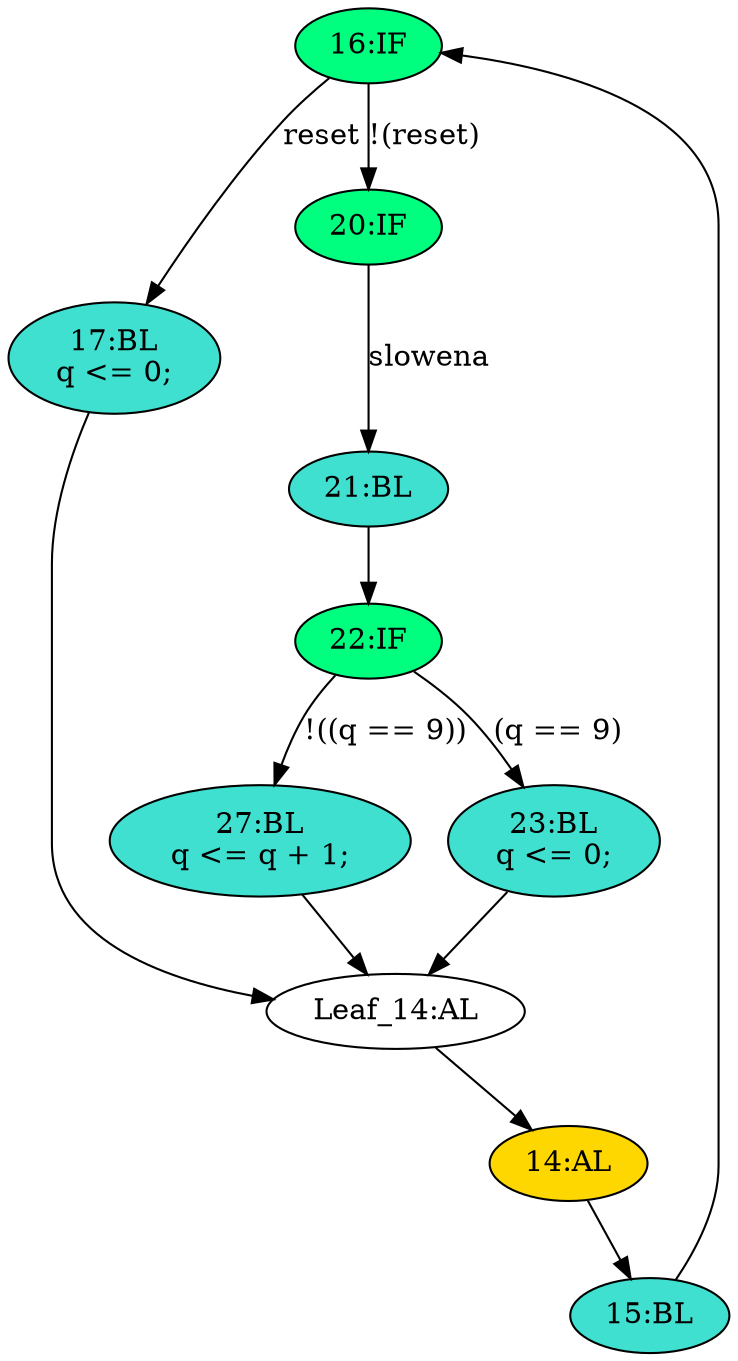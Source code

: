 strict digraph "compose( ,  )" {
	node [label="\N"];
	"16:IF"	[ast="<pyverilog.vparser.ast.IfStatement object at 0x7f1918b96750>",
		fillcolor=springgreen,
		label="16:IF",
		statements="[]",
		style=filled,
		typ=IfStatement];
	"17:BL"	[ast="<pyverilog.vparser.ast.Block object at 0x7f1918eb5410>",
		fillcolor=turquoise,
		label="17:BL
q <= 0;",
		statements="[<pyverilog.vparser.ast.NonblockingSubstitution object at 0x7f1918b96bd0>]",
		style=filled,
		typ=Block];
	"16:IF" -> "17:BL"	[cond="['reset']",
		label=reset,
		lineno=16];
	"20:IF"	[ast="<pyverilog.vparser.ast.IfStatement object at 0x7f1918be3e10>",
		fillcolor=springgreen,
		label="20:IF",
		statements="[]",
		style=filled,
		typ=IfStatement];
	"16:IF" -> "20:IF"	[cond="['reset']",
		label="!(reset)",
		lineno=16];
	"22:IF"	[ast="<pyverilog.vparser.ast.IfStatement object at 0x7f1918bf1150>",
		fillcolor=springgreen,
		label="22:IF",
		statements="[]",
		style=filled,
		typ=IfStatement];
	"27:BL"	[ast="<pyverilog.vparser.ast.Block object at 0x7f1918bf1390>",
		fillcolor=turquoise,
		label="27:BL
q <= q + 1;",
		statements="[<pyverilog.vparser.ast.NonblockingSubstitution object at 0x7f1918bfdc50>]",
		style=filled,
		typ=Block];
	"22:IF" -> "27:BL"	[cond="['q']",
		label="!((q == 9))",
		lineno=22];
	"23:BL"	[ast="<pyverilog.vparser.ast.Block object at 0x7f1918b8e290>",
		fillcolor=turquoise,
		label="23:BL
q <= 0;",
		statements="[<pyverilog.vparser.ast.NonblockingSubstitution object at 0x7f1918bf1550>]",
		style=filled,
		typ=Block];
	"22:IF" -> "23:BL"	[cond="['q']",
		label="(q == 9)",
		lineno=22];
	"21:BL"	[ast="<pyverilog.vparser.ast.Block object at 0x7f1918be3610>",
		fillcolor=turquoise,
		label="21:BL",
		statements="[]",
		style=filled,
		typ=Block];
	"21:BL" -> "22:IF"	[cond="[]",
		lineno=None];
	"15:BL"	[ast="<pyverilog.vparser.ast.Block object at 0x7f1918eb50d0>",
		fillcolor=turquoise,
		label="15:BL",
		statements="[]",
		style=filled,
		typ=Block];
	"15:BL" -> "16:IF"	[cond="[]",
		lineno=None];
	"Leaf_14:AL"	[def_var="['q']",
		label="Leaf_14:AL"];
	"17:BL" -> "Leaf_14:AL"	[cond="[]",
		lineno=None];
	"14:AL"	[ast="<pyverilog.vparser.ast.Always object at 0x7f1918eb5790>",
		clk_sens=True,
		fillcolor=gold,
		label="14:AL",
		sens="['clk', 'reset']",
		statements="[]",
		style=filled,
		typ=Always,
		use_var="['reset', 'q', 'slowena']"];
	"14:AL" -> "15:BL"	[cond="[]",
		lineno=None];
	"20:IF" -> "21:BL"	[cond="['slowena']",
		label=slowena,
		lineno=20];
	"27:BL" -> "Leaf_14:AL"	[cond="[]",
		lineno=None];
	"Leaf_14:AL" -> "14:AL";
	"23:BL" -> "Leaf_14:AL"	[cond="[]",
		lineno=None];
}
